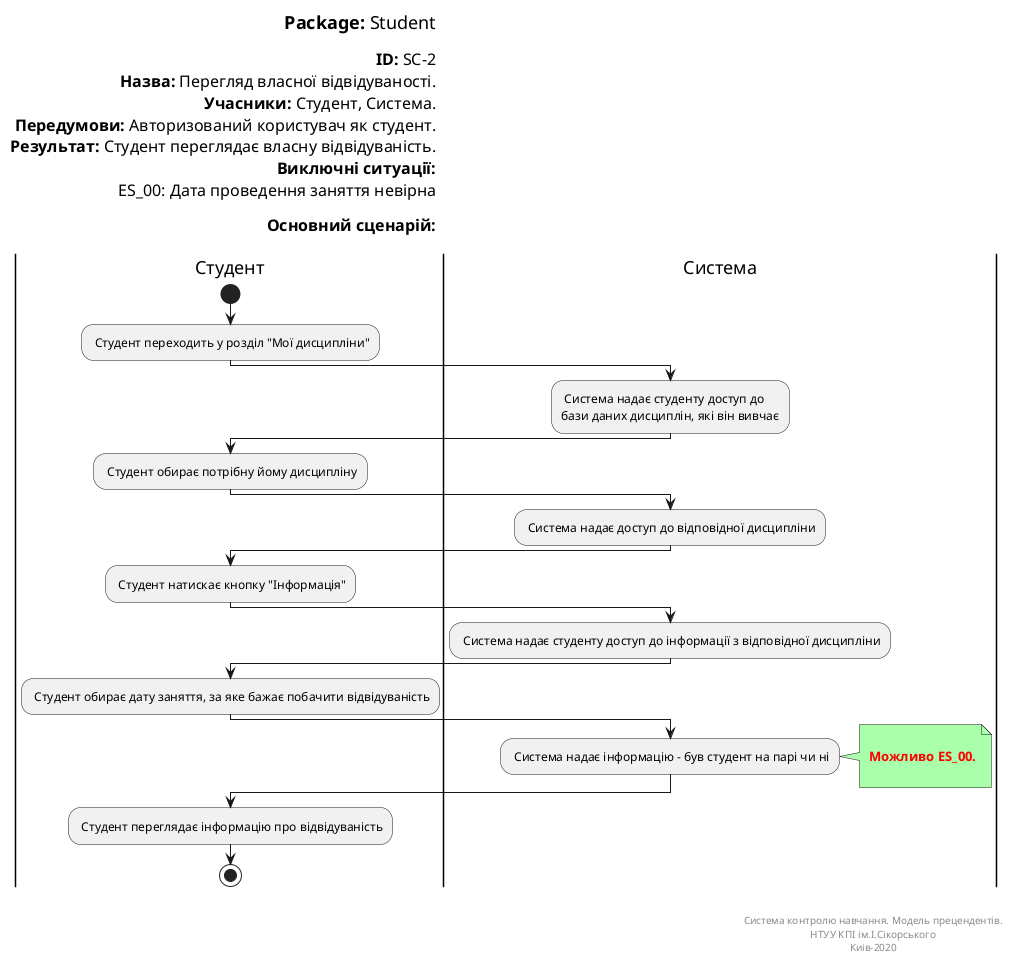 @startuml
left header
<font color=000 size=18><b>Package:</b> Student

<font color=000 size=16><b>ID:</b> SC-2
<font color=000 size=16><b>Назва:</b> Перегляд власної відвідуваності.
<font color=000 size=16><b>Учасники:</b> Студент, Система.
<font color=000 size=16><b>Передумови:</b> Авторизований користувач як студент.
<font color=000 size=16><b>Результат:</b> Студент переглядає власну відвідуваність.
<font color=000 size=16><b>Виключні ситуації:</b>
<font color=000 size=16> ES_00: Дата проведення заняття невірна

<font color=000 size=16><b>Основний сценарій:</b>

end header

|Студент|
start
: Студент переходить у розділ "Мої дисципліни";

|Система|
: Система надає студенту доступ до\nбази даних дисциплін, які він вивчає;
   
|Студент|
: Студент обирає потрібну йому дисципліну;   

|Система|
: Система надає доступ до відповідної дисципліни;

|Студент|
: Студент натискає кнопку "Інформація";   

|Система|
: Система надає студенту доступ до інформації з відповідної дисципліни;

|Студент|
: Студент обирає дату заняття, за яке бажає побачити відвідуваність;

|Система|
: Система надає інформацію - був студент на парі чи ні;
note right #aaffaa

<font color=red><b> Можливо ES_00.

end note

|Студент|
: Студент переглядає інформацію про відвідуваність;  
  
stop;

right footer


Система контролю навчання. Модель прецендентів.
НТУУ КПІ ім.І.Сікорського
Киів-2020
end footer
@enduml
